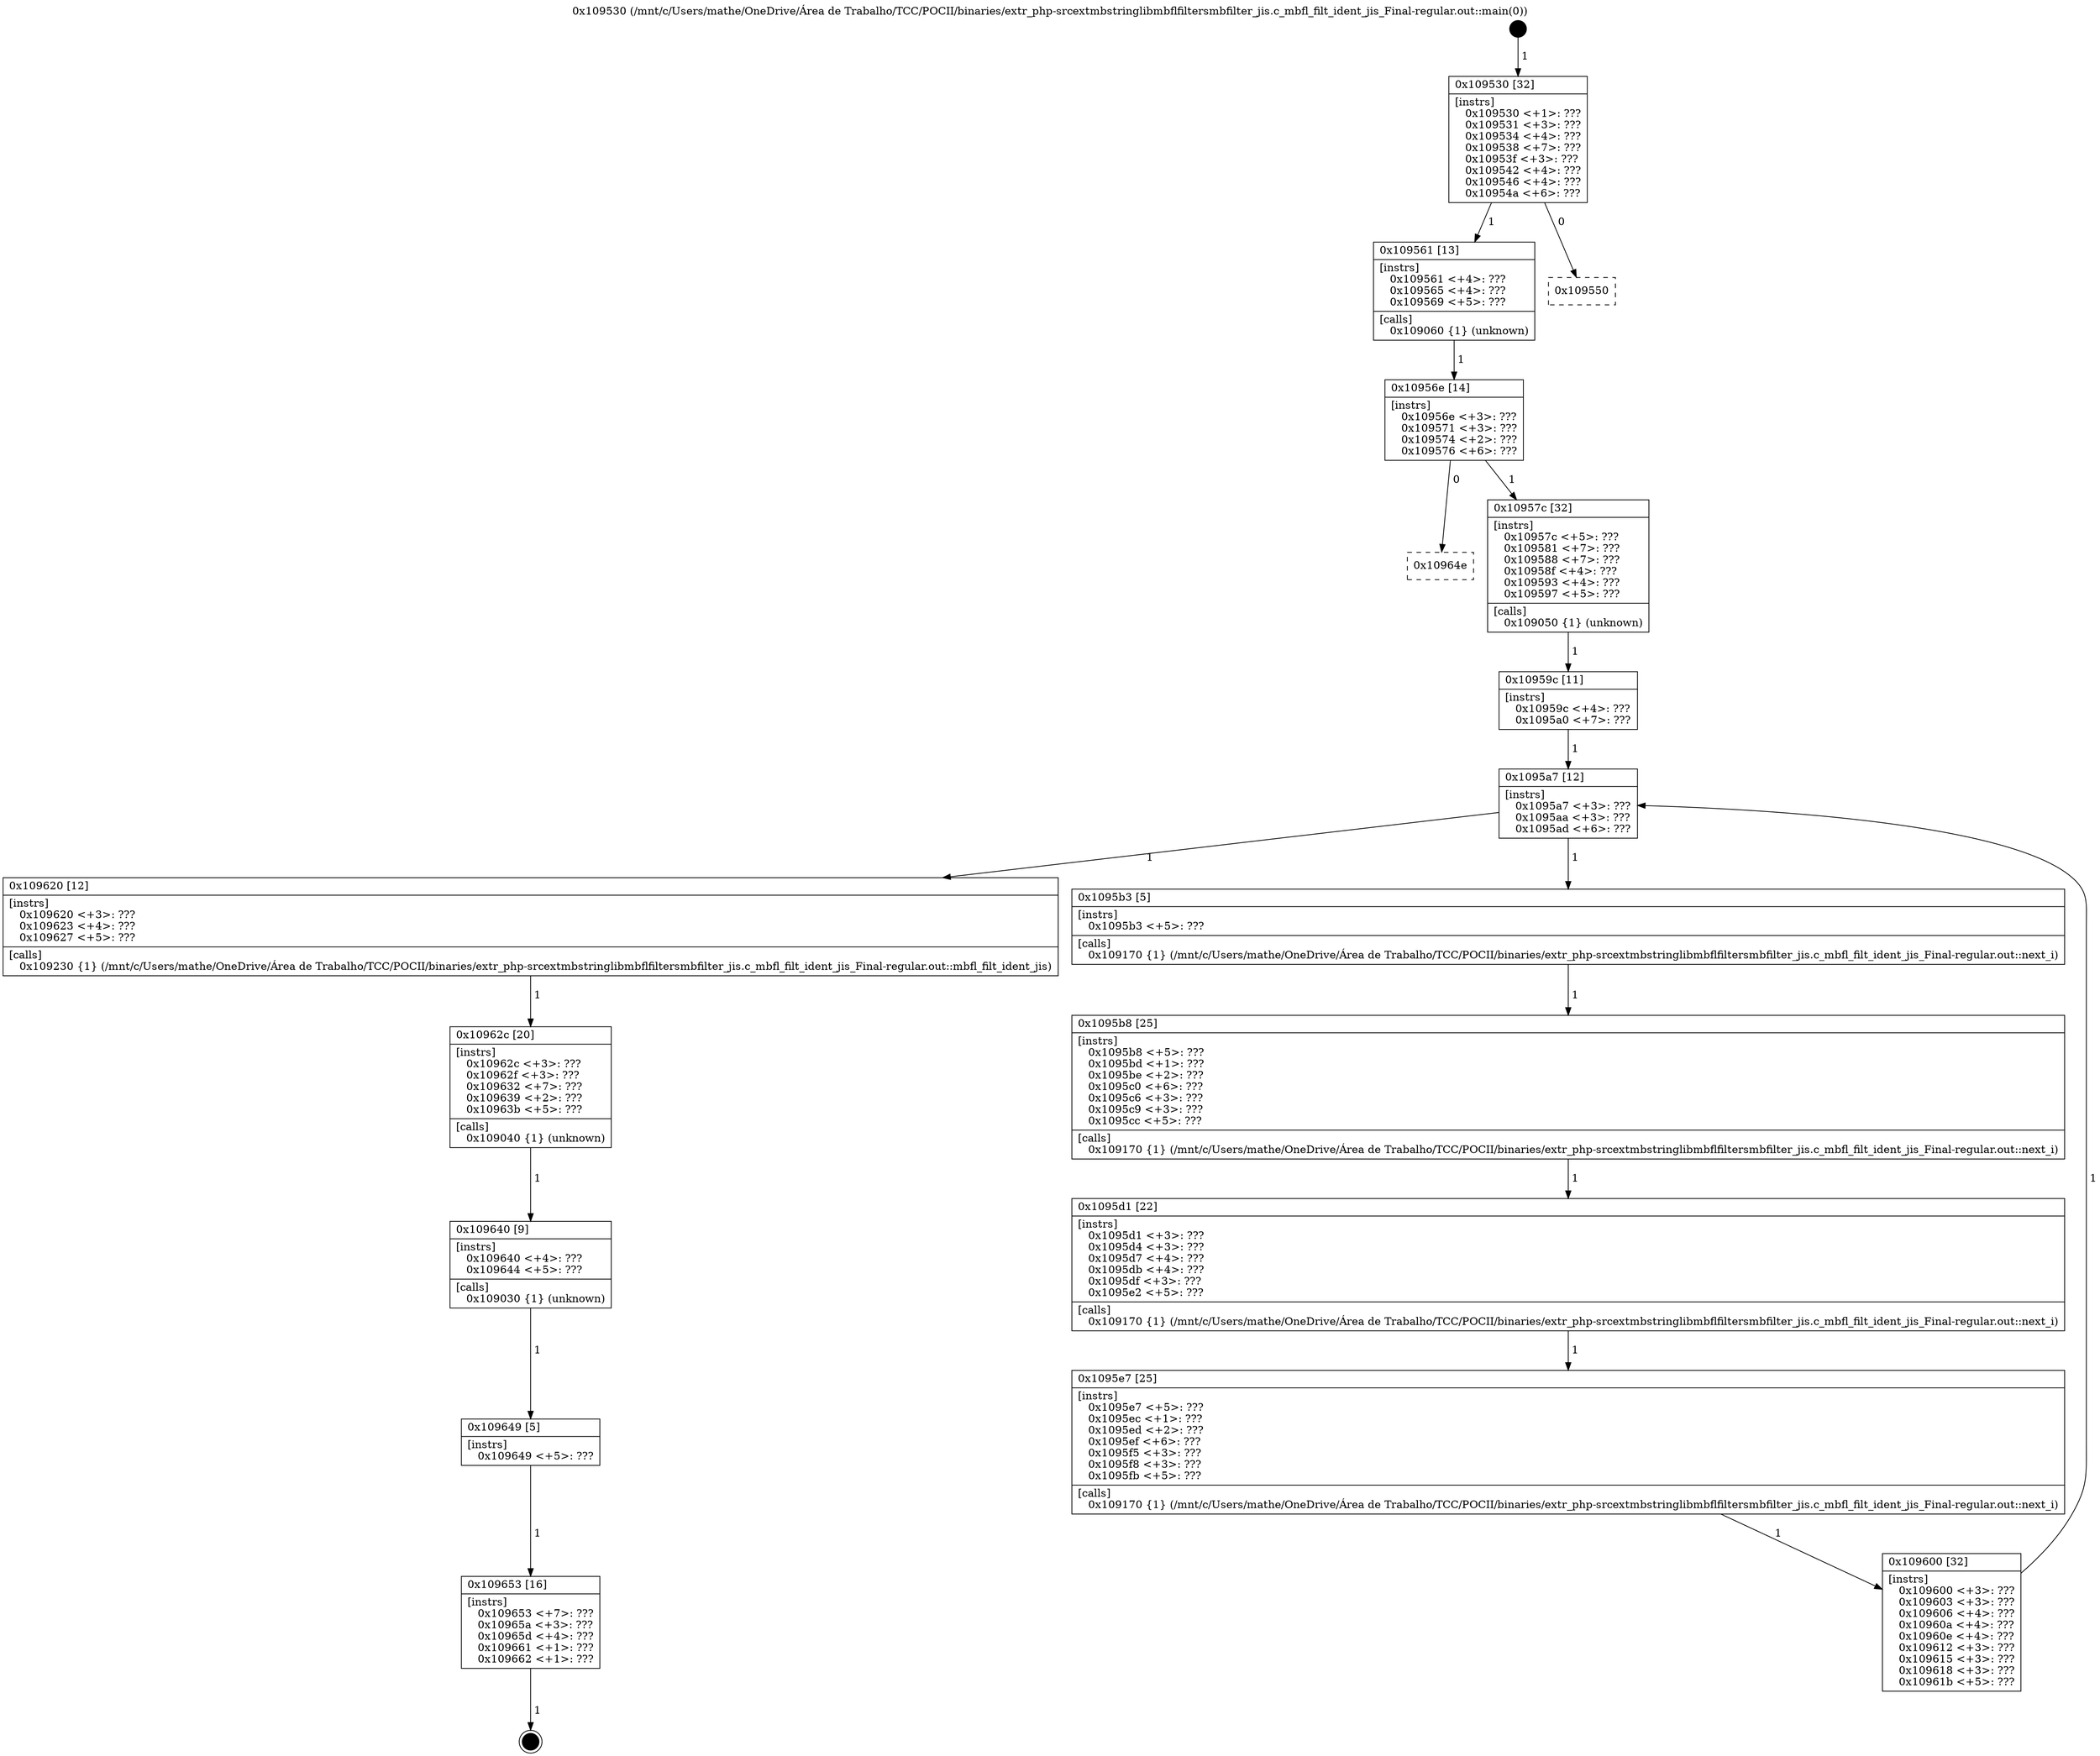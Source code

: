 digraph "0x109530" {
  label = "0x109530 (/mnt/c/Users/mathe/OneDrive/Área de Trabalho/TCC/POCII/binaries/extr_php-srcextmbstringlibmbflfiltersmbfilter_jis.c_mbfl_filt_ident_jis_Final-regular.out::main(0))"
  labelloc = "t"
  node[shape=record]

  Entry [label="",width=0.3,height=0.3,shape=circle,fillcolor=black,style=filled]
  "0x109530" [label="{
     0x109530 [32]\l
     | [instrs]\l
     &nbsp;&nbsp;0x109530 \<+1\>: ???\l
     &nbsp;&nbsp;0x109531 \<+3\>: ???\l
     &nbsp;&nbsp;0x109534 \<+4\>: ???\l
     &nbsp;&nbsp;0x109538 \<+7\>: ???\l
     &nbsp;&nbsp;0x10953f \<+3\>: ???\l
     &nbsp;&nbsp;0x109542 \<+4\>: ???\l
     &nbsp;&nbsp;0x109546 \<+4\>: ???\l
     &nbsp;&nbsp;0x10954a \<+6\>: ???\l
  }"]
  "0x109561" [label="{
     0x109561 [13]\l
     | [instrs]\l
     &nbsp;&nbsp;0x109561 \<+4\>: ???\l
     &nbsp;&nbsp;0x109565 \<+4\>: ???\l
     &nbsp;&nbsp;0x109569 \<+5\>: ???\l
     | [calls]\l
     &nbsp;&nbsp;0x109060 \{1\} (unknown)\l
  }"]
  "0x109550" [label="{
     0x109550\l
  }", style=dashed]
  "0x10956e" [label="{
     0x10956e [14]\l
     | [instrs]\l
     &nbsp;&nbsp;0x10956e \<+3\>: ???\l
     &nbsp;&nbsp;0x109571 \<+3\>: ???\l
     &nbsp;&nbsp;0x109574 \<+2\>: ???\l
     &nbsp;&nbsp;0x109576 \<+6\>: ???\l
  }"]
  "0x10964e" [label="{
     0x10964e\l
  }", style=dashed]
  "0x10957c" [label="{
     0x10957c [32]\l
     | [instrs]\l
     &nbsp;&nbsp;0x10957c \<+5\>: ???\l
     &nbsp;&nbsp;0x109581 \<+7\>: ???\l
     &nbsp;&nbsp;0x109588 \<+7\>: ???\l
     &nbsp;&nbsp;0x10958f \<+4\>: ???\l
     &nbsp;&nbsp;0x109593 \<+4\>: ???\l
     &nbsp;&nbsp;0x109597 \<+5\>: ???\l
     | [calls]\l
     &nbsp;&nbsp;0x109050 \{1\} (unknown)\l
  }"]
  Exit [label="",width=0.3,height=0.3,shape=circle,fillcolor=black,style=filled,peripheries=2]
  "0x1095a7" [label="{
     0x1095a7 [12]\l
     | [instrs]\l
     &nbsp;&nbsp;0x1095a7 \<+3\>: ???\l
     &nbsp;&nbsp;0x1095aa \<+3\>: ???\l
     &nbsp;&nbsp;0x1095ad \<+6\>: ???\l
  }"]
  "0x109620" [label="{
     0x109620 [12]\l
     | [instrs]\l
     &nbsp;&nbsp;0x109620 \<+3\>: ???\l
     &nbsp;&nbsp;0x109623 \<+4\>: ???\l
     &nbsp;&nbsp;0x109627 \<+5\>: ???\l
     | [calls]\l
     &nbsp;&nbsp;0x109230 \{1\} (/mnt/c/Users/mathe/OneDrive/Área de Trabalho/TCC/POCII/binaries/extr_php-srcextmbstringlibmbflfiltersmbfilter_jis.c_mbfl_filt_ident_jis_Final-regular.out::mbfl_filt_ident_jis)\l
  }"]
  "0x1095b3" [label="{
     0x1095b3 [5]\l
     | [instrs]\l
     &nbsp;&nbsp;0x1095b3 \<+5\>: ???\l
     | [calls]\l
     &nbsp;&nbsp;0x109170 \{1\} (/mnt/c/Users/mathe/OneDrive/Área de Trabalho/TCC/POCII/binaries/extr_php-srcextmbstringlibmbflfiltersmbfilter_jis.c_mbfl_filt_ident_jis_Final-regular.out::next_i)\l
  }"]
  "0x1095b8" [label="{
     0x1095b8 [25]\l
     | [instrs]\l
     &nbsp;&nbsp;0x1095b8 \<+5\>: ???\l
     &nbsp;&nbsp;0x1095bd \<+1\>: ???\l
     &nbsp;&nbsp;0x1095be \<+2\>: ???\l
     &nbsp;&nbsp;0x1095c0 \<+6\>: ???\l
     &nbsp;&nbsp;0x1095c6 \<+3\>: ???\l
     &nbsp;&nbsp;0x1095c9 \<+3\>: ???\l
     &nbsp;&nbsp;0x1095cc \<+5\>: ???\l
     | [calls]\l
     &nbsp;&nbsp;0x109170 \{1\} (/mnt/c/Users/mathe/OneDrive/Área de Trabalho/TCC/POCII/binaries/extr_php-srcextmbstringlibmbflfiltersmbfilter_jis.c_mbfl_filt_ident_jis_Final-regular.out::next_i)\l
  }"]
  "0x1095d1" [label="{
     0x1095d1 [22]\l
     | [instrs]\l
     &nbsp;&nbsp;0x1095d1 \<+3\>: ???\l
     &nbsp;&nbsp;0x1095d4 \<+3\>: ???\l
     &nbsp;&nbsp;0x1095d7 \<+4\>: ???\l
     &nbsp;&nbsp;0x1095db \<+4\>: ???\l
     &nbsp;&nbsp;0x1095df \<+3\>: ???\l
     &nbsp;&nbsp;0x1095e2 \<+5\>: ???\l
     | [calls]\l
     &nbsp;&nbsp;0x109170 \{1\} (/mnt/c/Users/mathe/OneDrive/Área de Trabalho/TCC/POCII/binaries/extr_php-srcextmbstringlibmbflfiltersmbfilter_jis.c_mbfl_filt_ident_jis_Final-regular.out::next_i)\l
  }"]
  "0x1095e7" [label="{
     0x1095e7 [25]\l
     | [instrs]\l
     &nbsp;&nbsp;0x1095e7 \<+5\>: ???\l
     &nbsp;&nbsp;0x1095ec \<+1\>: ???\l
     &nbsp;&nbsp;0x1095ed \<+2\>: ???\l
     &nbsp;&nbsp;0x1095ef \<+6\>: ???\l
     &nbsp;&nbsp;0x1095f5 \<+3\>: ???\l
     &nbsp;&nbsp;0x1095f8 \<+3\>: ???\l
     &nbsp;&nbsp;0x1095fb \<+5\>: ???\l
     | [calls]\l
     &nbsp;&nbsp;0x109170 \{1\} (/mnt/c/Users/mathe/OneDrive/Área de Trabalho/TCC/POCII/binaries/extr_php-srcextmbstringlibmbflfiltersmbfilter_jis.c_mbfl_filt_ident_jis_Final-regular.out::next_i)\l
  }"]
  "0x109600" [label="{
     0x109600 [32]\l
     | [instrs]\l
     &nbsp;&nbsp;0x109600 \<+3\>: ???\l
     &nbsp;&nbsp;0x109603 \<+3\>: ???\l
     &nbsp;&nbsp;0x109606 \<+4\>: ???\l
     &nbsp;&nbsp;0x10960a \<+4\>: ???\l
     &nbsp;&nbsp;0x10960e \<+4\>: ???\l
     &nbsp;&nbsp;0x109612 \<+3\>: ???\l
     &nbsp;&nbsp;0x109615 \<+3\>: ???\l
     &nbsp;&nbsp;0x109618 \<+3\>: ???\l
     &nbsp;&nbsp;0x10961b \<+5\>: ???\l
  }"]
  "0x10959c" [label="{
     0x10959c [11]\l
     | [instrs]\l
     &nbsp;&nbsp;0x10959c \<+4\>: ???\l
     &nbsp;&nbsp;0x1095a0 \<+7\>: ???\l
  }"]
  "0x10962c" [label="{
     0x10962c [20]\l
     | [instrs]\l
     &nbsp;&nbsp;0x10962c \<+3\>: ???\l
     &nbsp;&nbsp;0x10962f \<+3\>: ???\l
     &nbsp;&nbsp;0x109632 \<+7\>: ???\l
     &nbsp;&nbsp;0x109639 \<+2\>: ???\l
     &nbsp;&nbsp;0x10963b \<+5\>: ???\l
     | [calls]\l
     &nbsp;&nbsp;0x109040 \{1\} (unknown)\l
  }"]
  "0x109640" [label="{
     0x109640 [9]\l
     | [instrs]\l
     &nbsp;&nbsp;0x109640 \<+4\>: ???\l
     &nbsp;&nbsp;0x109644 \<+5\>: ???\l
     | [calls]\l
     &nbsp;&nbsp;0x109030 \{1\} (unknown)\l
  }"]
  "0x109649" [label="{
     0x109649 [5]\l
     | [instrs]\l
     &nbsp;&nbsp;0x109649 \<+5\>: ???\l
  }"]
  "0x109653" [label="{
     0x109653 [16]\l
     | [instrs]\l
     &nbsp;&nbsp;0x109653 \<+7\>: ???\l
     &nbsp;&nbsp;0x10965a \<+3\>: ???\l
     &nbsp;&nbsp;0x10965d \<+4\>: ???\l
     &nbsp;&nbsp;0x109661 \<+1\>: ???\l
     &nbsp;&nbsp;0x109662 \<+1\>: ???\l
  }"]
  Entry -> "0x109530" [label=" 1"]
  "0x109530" -> "0x109561" [label=" 1"]
  "0x109530" -> "0x109550" [label=" 0"]
  "0x109561" -> "0x10956e" [label=" 1"]
  "0x10956e" -> "0x10964e" [label=" 0"]
  "0x10956e" -> "0x10957c" [label=" 1"]
  "0x109653" -> Exit [label=" 1"]
  "0x10957c" -> "0x10959c" [label=" 1"]
  "0x1095a7" -> "0x109620" [label=" 1"]
  "0x1095a7" -> "0x1095b3" [label=" 1"]
  "0x1095b3" -> "0x1095b8" [label=" 1"]
  "0x1095b8" -> "0x1095d1" [label=" 1"]
  "0x1095d1" -> "0x1095e7" [label=" 1"]
  "0x1095e7" -> "0x109600" [label=" 1"]
  "0x10959c" -> "0x1095a7" [label=" 1"]
  "0x109600" -> "0x1095a7" [label=" 1"]
  "0x109620" -> "0x10962c" [label=" 1"]
  "0x10962c" -> "0x109640" [label=" 1"]
  "0x109640" -> "0x109649" [label=" 1"]
  "0x109649" -> "0x109653" [label=" 1"]
}
